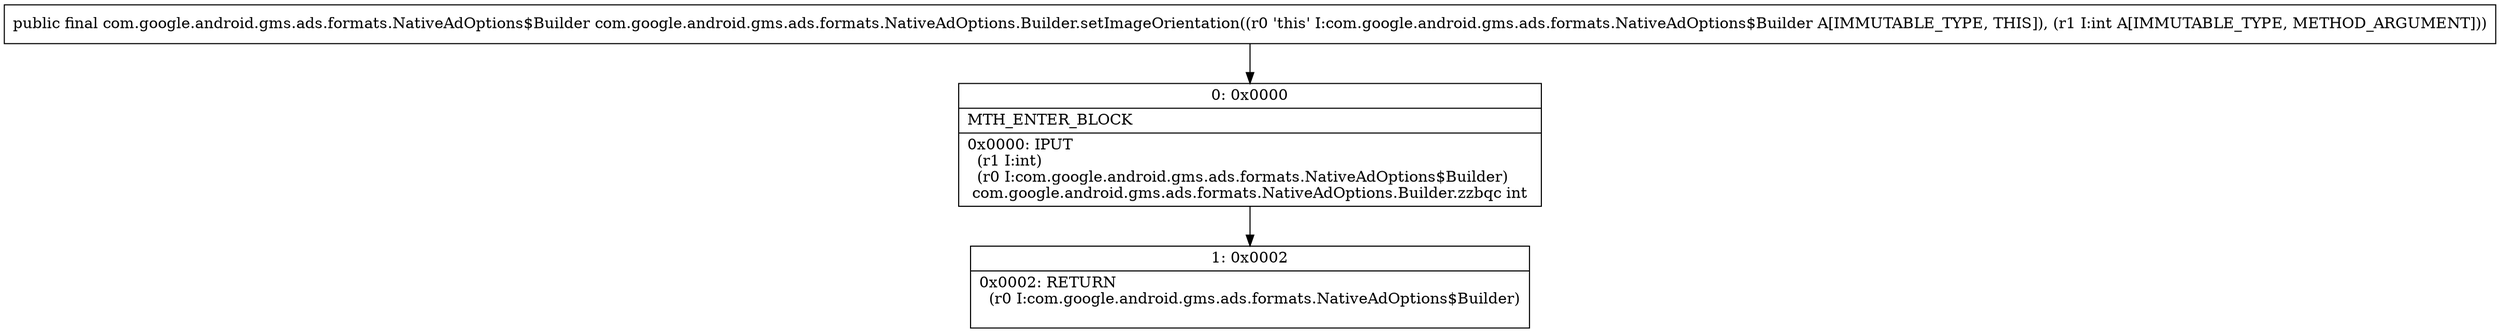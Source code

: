 digraph "CFG forcom.google.android.gms.ads.formats.NativeAdOptions.Builder.setImageOrientation(I)Lcom\/google\/android\/gms\/ads\/formats\/NativeAdOptions$Builder;" {
Node_0 [shape=record,label="{0\:\ 0x0000|MTH_ENTER_BLOCK\l|0x0000: IPUT  \l  (r1 I:int)\l  (r0 I:com.google.android.gms.ads.formats.NativeAdOptions$Builder)\l com.google.android.gms.ads.formats.NativeAdOptions.Builder.zzbqc int \l}"];
Node_1 [shape=record,label="{1\:\ 0x0002|0x0002: RETURN  \l  (r0 I:com.google.android.gms.ads.formats.NativeAdOptions$Builder)\l \l}"];
MethodNode[shape=record,label="{public final com.google.android.gms.ads.formats.NativeAdOptions$Builder com.google.android.gms.ads.formats.NativeAdOptions.Builder.setImageOrientation((r0 'this' I:com.google.android.gms.ads.formats.NativeAdOptions$Builder A[IMMUTABLE_TYPE, THIS]), (r1 I:int A[IMMUTABLE_TYPE, METHOD_ARGUMENT])) }"];
MethodNode -> Node_0;
Node_0 -> Node_1;
}


